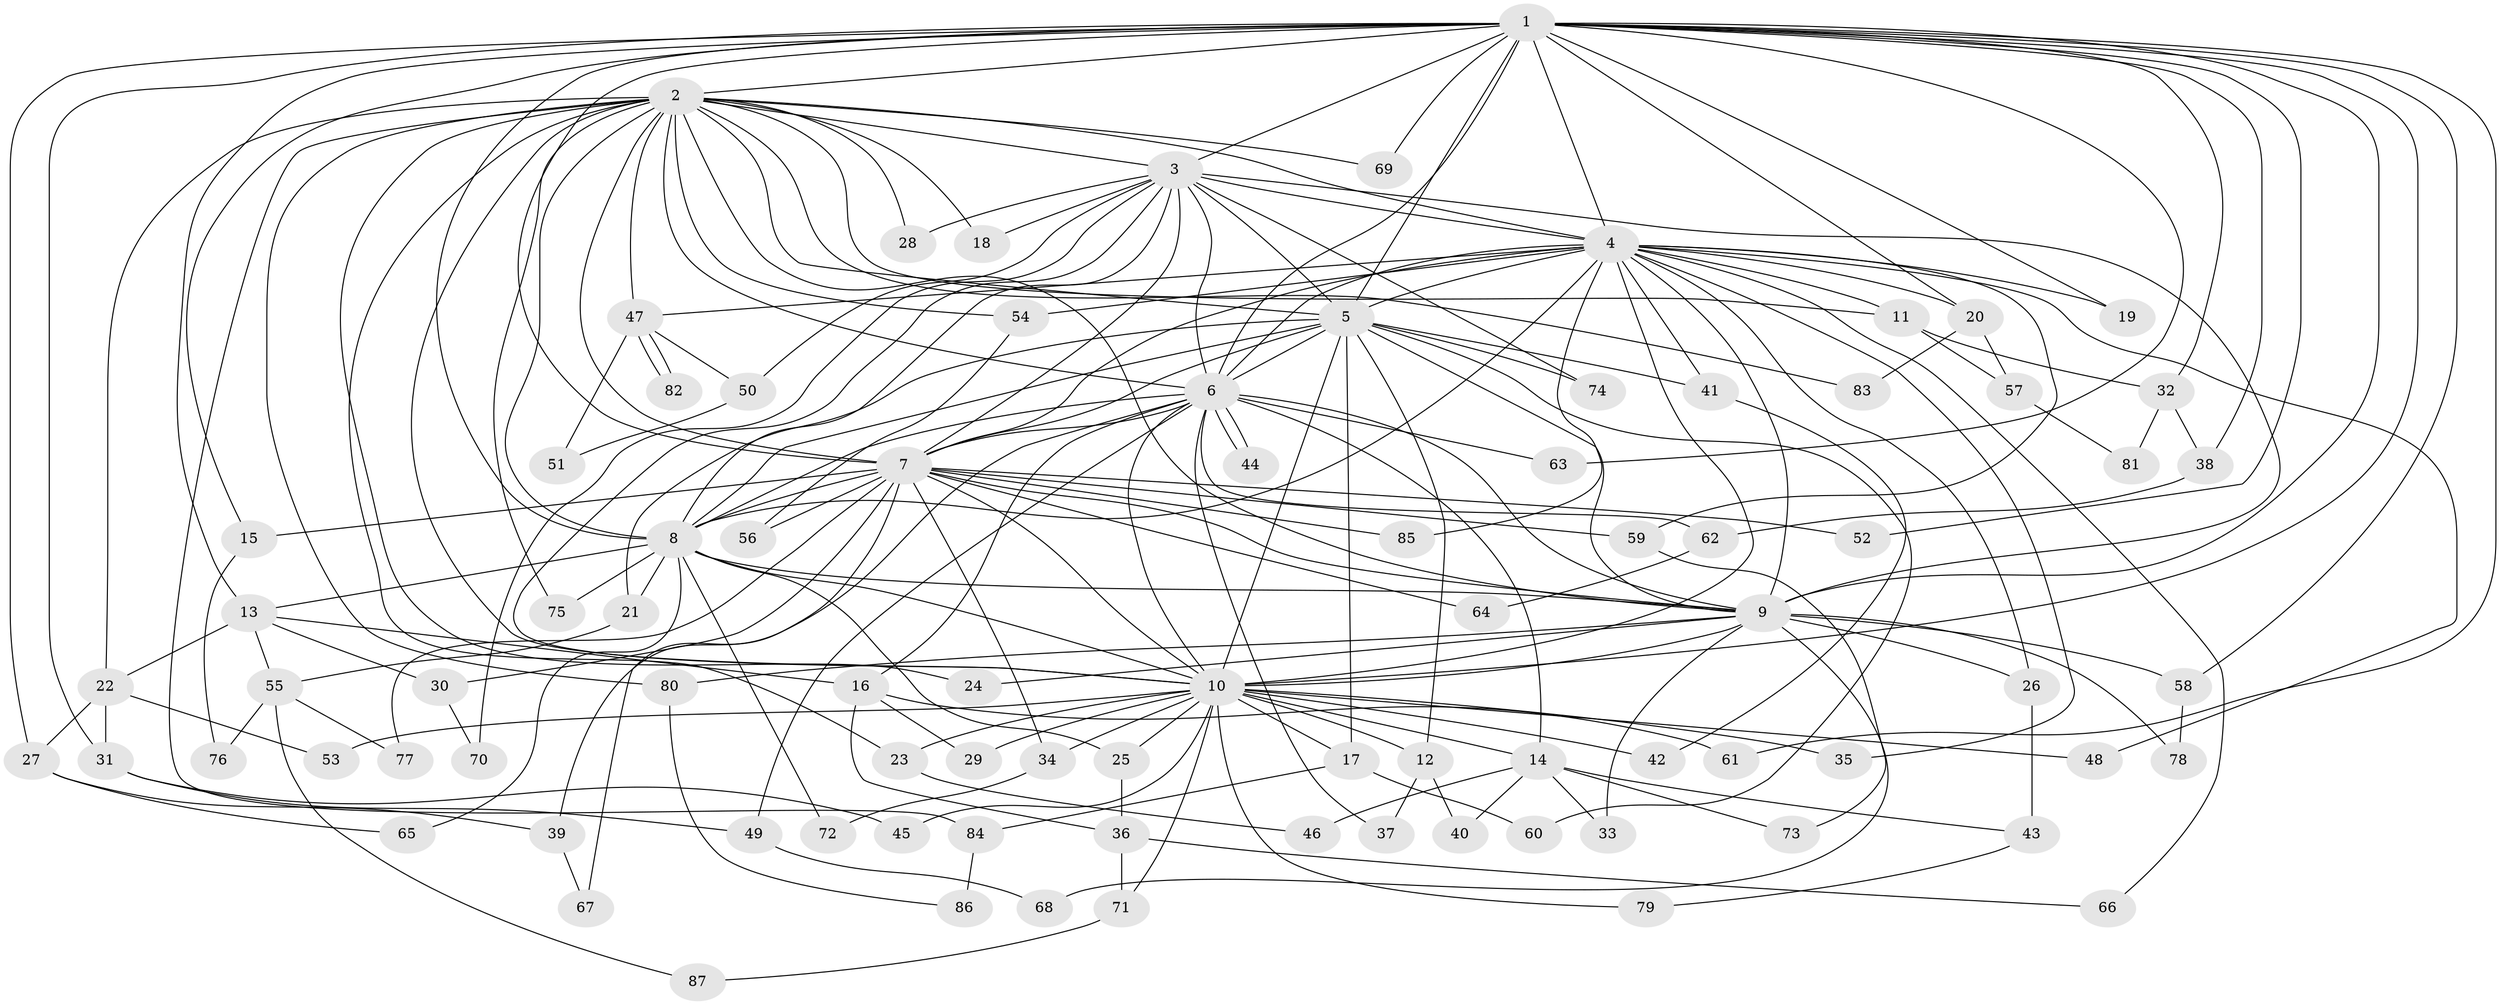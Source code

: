 // coarse degree distribution, {30: 0.016666666666666666, 22: 0.016666666666666666, 10: 0.016666666666666666, 25: 0.016666666666666666, 11: 0.016666666666666666, 12: 0.016666666666666666, 20: 0.016666666666666666, 5: 0.08333333333333333, 4: 0.06666666666666667, 7: 0.03333333333333333, 3: 0.23333333333333334, 2: 0.43333333333333335, 6: 0.016666666666666666, 1: 0.016666666666666666}
// Generated by graph-tools (version 1.1) at 2025/41/03/06/25 10:41:35]
// undirected, 87 vertices, 199 edges
graph export_dot {
graph [start="1"]
  node [color=gray90,style=filled];
  1;
  2;
  3;
  4;
  5;
  6;
  7;
  8;
  9;
  10;
  11;
  12;
  13;
  14;
  15;
  16;
  17;
  18;
  19;
  20;
  21;
  22;
  23;
  24;
  25;
  26;
  27;
  28;
  29;
  30;
  31;
  32;
  33;
  34;
  35;
  36;
  37;
  38;
  39;
  40;
  41;
  42;
  43;
  44;
  45;
  46;
  47;
  48;
  49;
  50;
  51;
  52;
  53;
  54;
  55;
  56;
  57;
  58;
  59;
  60;
  61;
  62;
  63;
  64;
  65;
  66;
  67;
  68;
  69;
  70;
  71;
  72;
  73;
  74;
  75;
  76;
  77;
  78;
  79;
  80;
  81;
  82;
  83;
  84;
  85;
  86;
  87;
  1 -- 2;
  1 -- 3;
  1 -- 4;
  1 -- 5;
  1 -- 6;
  1 -- 7;
  1 -- 8;
  1 -- 9;
  1 -- 10;
  1 -- 13;
  1 -- 15;
  1 -- 19;
  1 -- 20;
  1 -- 27;
  1 -- 31;
  1 -- 32;
  1 -- 38;
  1 -- 52;
  1 -- 58;
  1 -- 61;
  1 -- 63;
  1 -- 69;
  2 -- 3;
  2 -- 4;
  2 -- 5;
  2 -- 6;
  2 -- 7;
  2 -- 8;
  2 -- 9;
  2 -- 10;
  2 -- 11;
  2 -- 18;
  2 -- 22;
  2 -- 23;
  2 -- 24;
  2 -- 28;
  2 -- 47;
  2 -- 54;
  2 -- 69;
  2 -- 75;
  2 -- 80;
  2 -- 83;
  2 -- 84;
  3 -- 4;
  3 -- 5;
  3 -- 6;
  3 -- 7;
  3 -- 8;
  3 -- 9;
  3 -- 10;
  3 -- 18;
  3 -- 28;
  3 -- 50;
  3 -- 70;
  3 -- 74;
  4 -- 5;
  4 -- 6;
  4 -- 7;
  4 -- 8;
  4 -- 9;
  4 -- 10;
  4 -- 11;
  4 -- 19;
  4 -- 20;
  4 -- 26;
  4 -- 35;
  4 -- 41;
  4 -- 47;
  4 -- 48;
  4 -- 54;
  4 -- 59;
  4 -- 66;
  4 -- 85;
  5 -- 6;
  5 -- 7;
  5 -- 8;
  5 -- 9;
  5 -- 10;
  5 -- 12;
  5 -- 17;
  5 -- 21;
  5 -- 41;
  5 -- 60;
  5 -- 74;
  6 -- 7;
  6 -- 8;
  6 -- 9;
  6 -- 10;
  6 -- 14;
  6 -- 16;
  6 -- 37;
  6 -- 39;
  6 -- 44;
  6 -- 44;
  6 -- 49;
  6 -- 62;
  6 -- 63;
  7 -- 8;
  7 -- 9;
  7 -- 10;
  7 -- 15;
  7 -- 30;
  7 -- 34;
  7 -- 52;
  7 -- 56;
  7 -- 59;
  7 -- 64;
  7 -- 67;
  7 -- 77;
  7 -- 85;
  8 -- 9;
  8 -- 10;
  8 -- 13;
  8 -- 21;
  8 -- 25;
  8 -- 65;
  8 -- 72;
  8 -- 75;
  9 -- 10;
  9 -- 24;
  9 -- 26;
  9 -- 33;
  9 -- 58;
  9 -- 68;
  9 -- 78;
  9 -- 80;
  10 -- 12;
  10 -- 14;
  10 -- 17;
  10 -- 23;
  10 -- 25;
  10 -- 29;
  10 -- 34;
  10 -- 35;
  10 -- 42;
  10 -- 45;
  10 -- 48;
  10 -- 53;
  10 -- 71;
  10 -- 79;
  11 -- 32;
  11 -- 57;
  12 -- 37;
  12 -- 40;
  13 -- 16;
  13 -- 22;
  13 -- 30;
  13 -- 55;
  14 -- 33;
  14 -- 40;
  14 -- 43;
  14 -- 46;
  14 -- 73;
  15 -- 76;
  16 -- 29;
  16 -- 36;
  16 -- 61;
  17 -- 60;
  17 -- 84;
  20 -- 57;
  20 -- 83;
  21 -- 55;
  22 -- 27;
  22 -- 31;
  22 -- 53;
  23 -- 46;
  25 -- 36;
  26 -- 43;
  27 -- 39;
  27 -- 65;
  30 -- 70;
  31 -- 45;
  31 -- 49;
  32 -- 38;
  32 -- 81;
  34 -- 72;
  36 -- 66;
  36 -- 71;
  38 -- 62;
  39 -- 67;
  41 -- 42;
  43 -- 79;
  47 -- 50;
  47 -- 51;
  47 -- 82;
  47 -- 82;
  49 -- 68;
  50 -- 51;
  54 -- 56;
  55 -- 76;
  55 -- 77;
  55 -- 87;
  57 -- 81;
  58 -- 78;
  59 -- 73;
  62 -- 64;
  71 -- 87;
  80 -- 86;
  84 -- 86;
}
